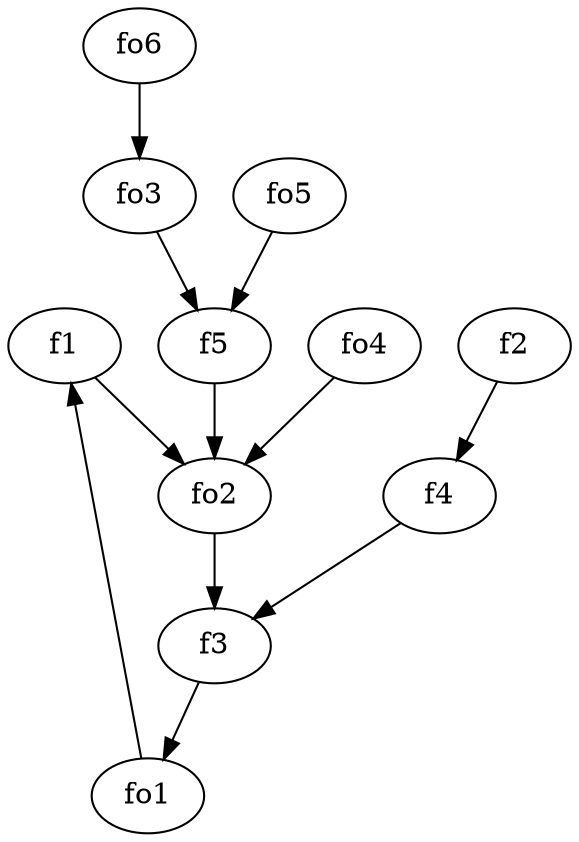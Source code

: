strict digraph  {
f1;
f2;
f3;
f4;
f5;
fo1;
fo2;
fo3;
fo4;
fo5;
fo6;
f1 -> fo2  [weight=2];
f2 -> f4  [weight=2];
f3 -> fo1  [weight=2];
f4 -> f3  [weight=2];
f5 -> fo2  [weight=2];
fo1 -> f1  [weight=2];
fo2 -> f3  [weight=2];
fo3 -> f5  [weight=2];
fo4 -> fo2  [weight=2];
fo5 -> f5  [weight=2];
fo6 -> fo3  [weight=2];
}
